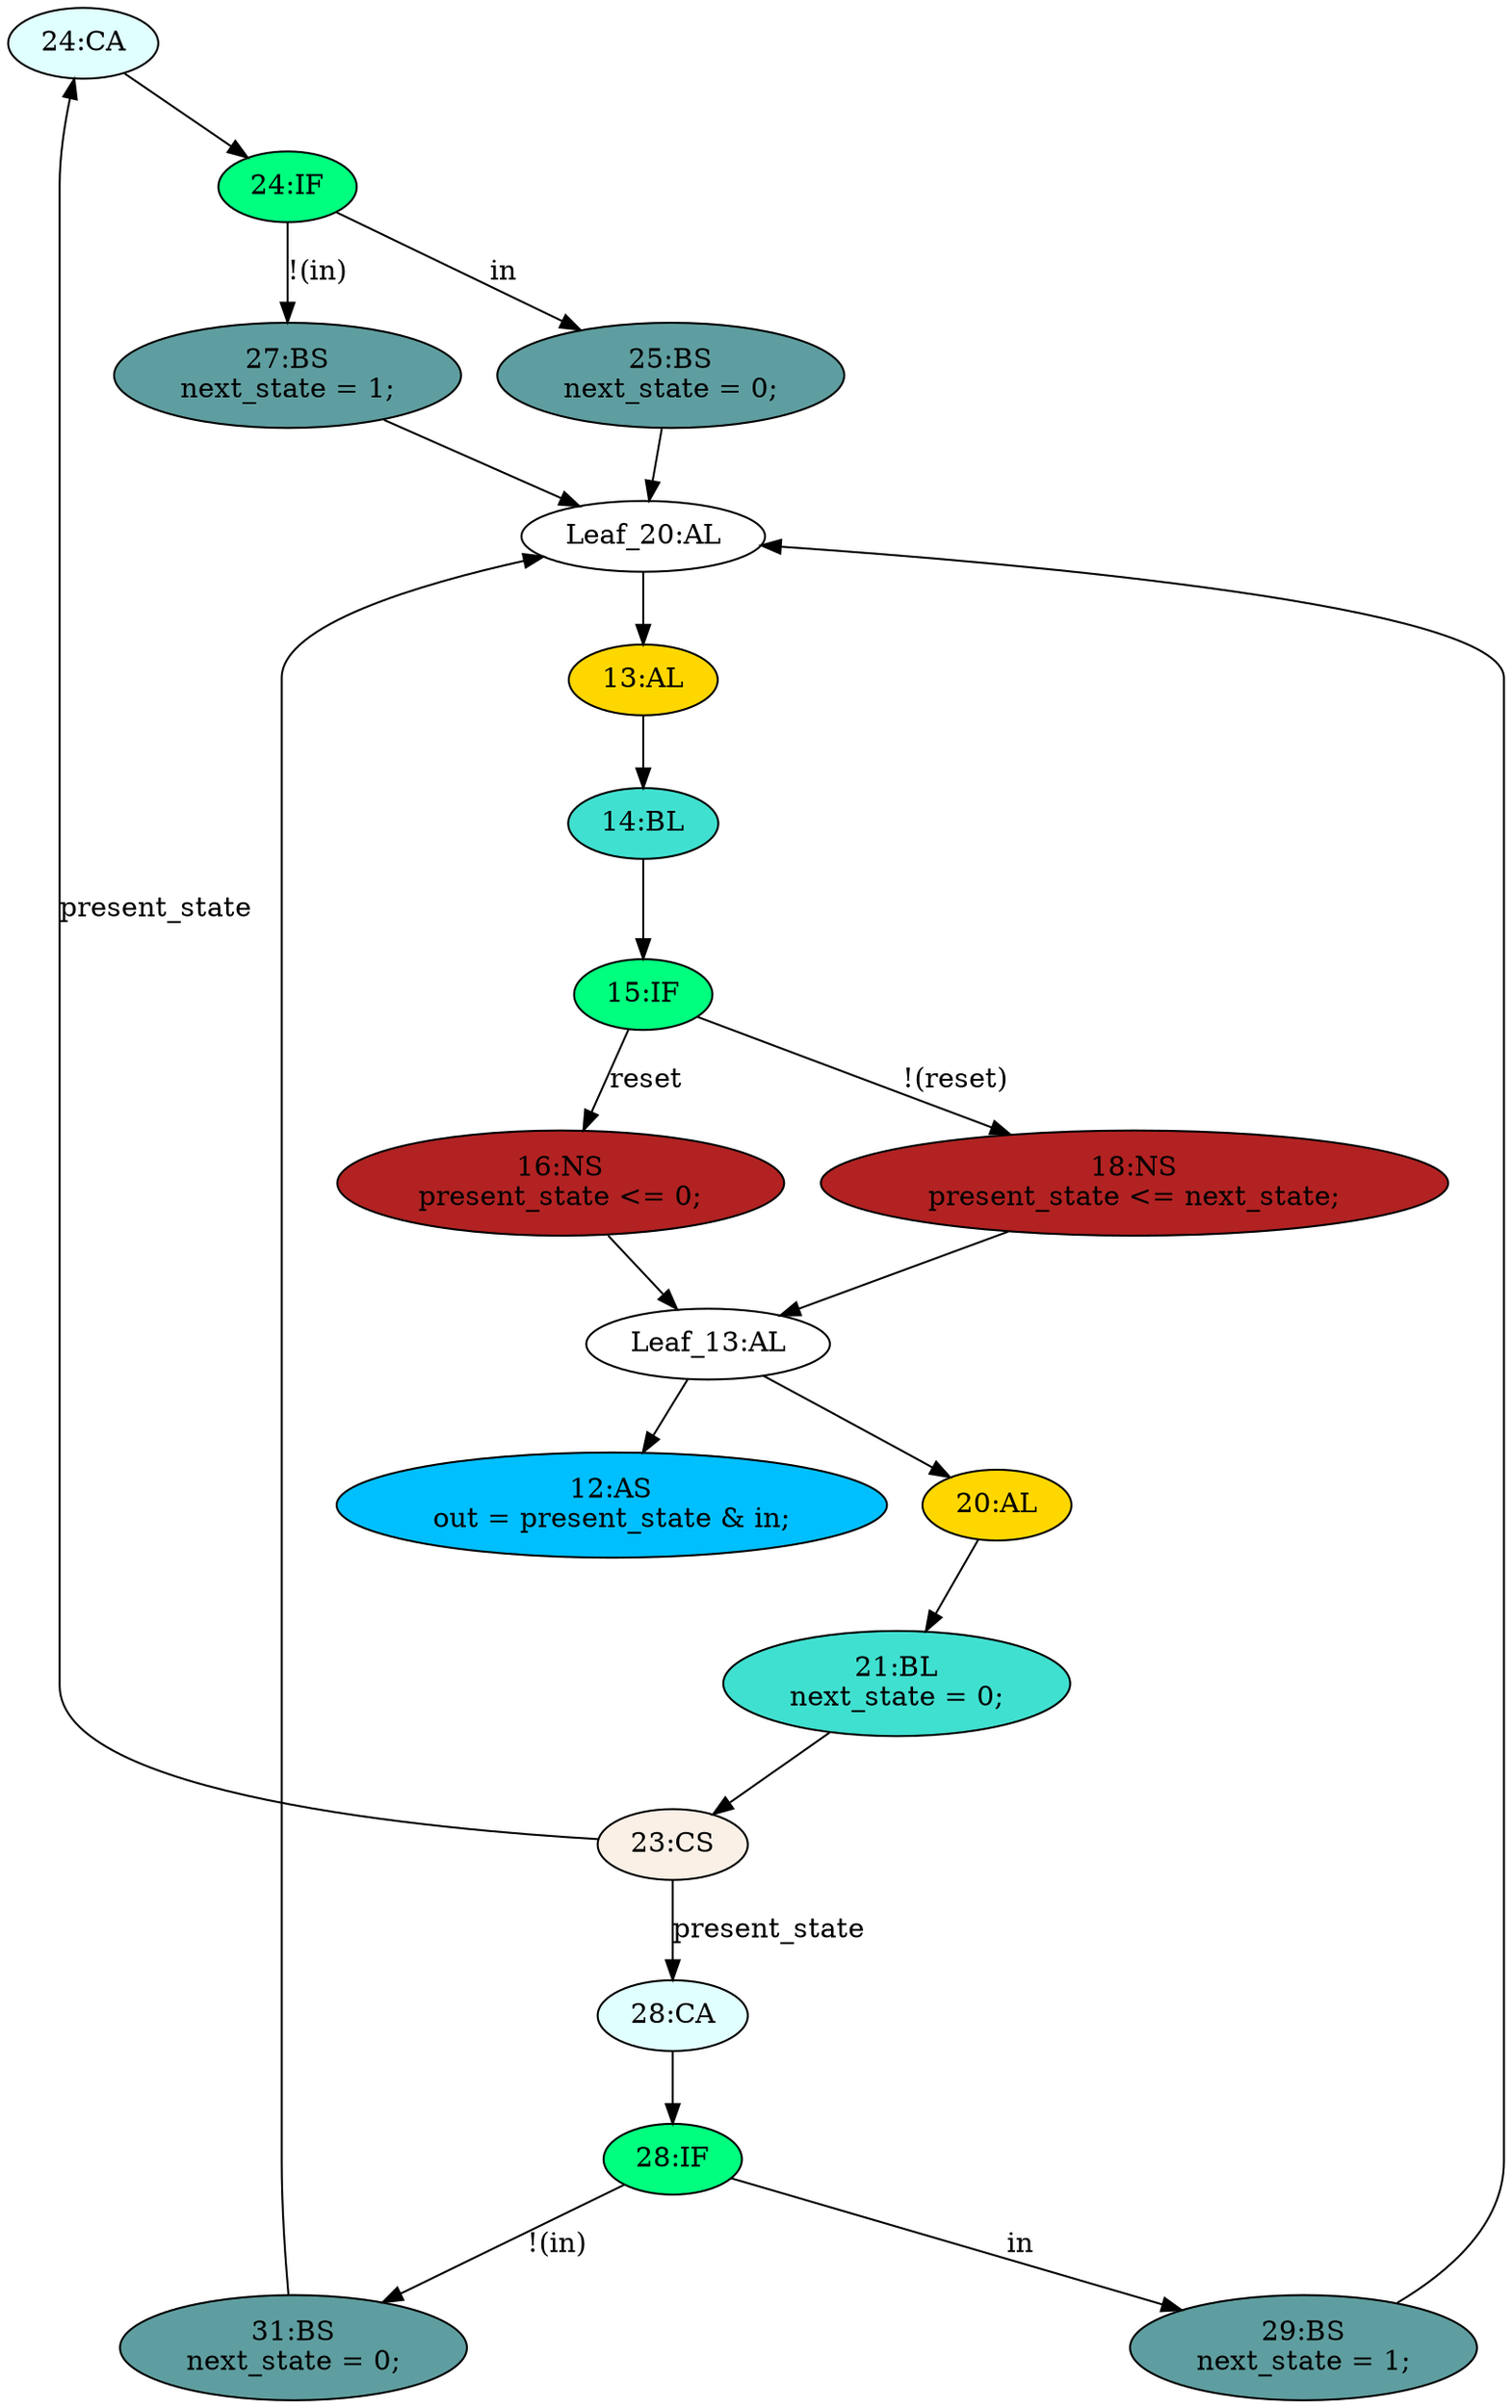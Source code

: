 strict digraph "compose( ,  )" {
	node [label="\N"];
	"24:CA"	[ast="<pyverilog.vparser.ast.Case object at 0x7fa5c30a7290>",
		fillcolor=lightcyan,
		label="24:CA",
		statements="[]",
		style=filled,
		typ=Case];
	"24:IF"	[ast="<pyverilog.vparser.ast.IfStatement object at 0x7fa5c312a390>",
		fillcolor=springgreen,
		label="24:IF",
		statements="[]",
		style=filled,
		typ=IfStatement];
	"24:CA" -> "24:IF"	[cond="[]",
		lineno=None];
	"20:AL"	[ast="<pyverilog.vparser.ast.Always object at 0x7fa5c49a8ad0>",
		clk_sens=False,
		fillcolor=gold,
		label="20:AL",
		sens="['present_state', 'in']",
		statements="[]",
		style=filled,
		typ=Always,
		use_var="['present_state', 'in']"];
	"21:BL"	[ast="<pyverilog.vparser.ast.Block object at 0x7fa5c30a7150>",
		fillcolor=turquoise,
		label="21:BL
next_state = 0;",
		statements="[<pyverilog.vparser.ast.BlockingSubstitution object at 0x7fa5c30a7950>]",
		style=filled,
		typ=Block];
	"20:AL" -> "21:BL"	[cond="[]",
		lineno=None];
	"14:BL"	[ast="<pyverilog.vparser.ast.Block object at 0x7fa5c30a4ed0>",
		fillcolor=turquoise,
		label="14:BL",
		statements="[]",
		style=filled,
		typ=Block];
	"15:IF"	[ast="<pyverilog.vparser.ast.IfStatement object at 0x7fa5c30b2450>",
		fillcolor=springgreen,
		label="15:IF",
		statements="[]",
		style=filled,
		typ=IfStatement];
	"14:BL" -> "15:IF"	[cond="[]",
		lineno=None];
	"16:NS"	[ast="<pyverilog.vparser.ast.NonblockingSubstitution object at 0x7fa5c304e4d0>",
		fillcolor=firebrick,
		label="16:NS
present_state <= 0;",
		statements="[<pyverilog.vparser.ast.NonblockingSubstitution object at 0x7fa5c304e4d0>]",
		style=filled,
		typ=NonblockingSubstitution];
	"Leaf_13:AL"	[def_var="['present_state']",
		label="Leaf_13:AL"];
	"16:NS" -> "Leaf_13:AL"	[cond="[]",
		lineno=None];
	"28:IF"	[ast="<pyverilog.vparser.ast.IfStatement object at 0x7fa5c2d18cd0>",
		fillcolor=springgreen,
		label="28:IF",
		statements="[]",
		style=filled,
		typ=IfStatement];
	"31:BS"	[ast="<pyverilog.vparser.ast.BlockingSubstitution object at 0x7fa5c2d18810>",
		fillcolor=cadetblue,
		label="31:BS
next_state = 0;",
		statements="[<pyverilog.vparser.ast.BlockingSubstitution object at 0x7fa5c2d18810>]",
		style=filled,
		typ=BlockingSubstitution];
	"28:IF" -> "31:BS"	[cond="['in']",
		label="!(in)",
		lineno=28];
	"29:BS"	[ast="<pyverilog.vparser.ast.BlockingSubstitution object at 0x7fa5c2d18d10>",
		fillcolor=cadetblue,
		label="29:BS
next_state = 1;",
		statements="[<pyverilog.vparser.ast.BlockingSubstitution object at 0x7fa5c2d18d10>]",
		style=filled,
		typ=BlockingSubstitution];
	"28:IF" -> "29:BS"	[cond="['in']",
		label=in,
		lineno=28];
	"27:BS"	[ast="<pyverilog.vparser.ast.BlockingSubstitution object at 0x7fa5c312ad90>",
		fillcolor=cadetblue,
		label="27:BS
next_state = 1;",
		statements="[<pyverilog.vparser.ast.BlockingSubstitution object at 0x7fa5c312ad90>]",
		style=filled,
		typ=BlockingSubstitution];
	"Leaf_20:AL"	[def_var="['next_state']",
		label="Leaf_20:AL"];
	"27:BS" -> "Leaf_20:AL"	[cond="[]",
		lineno=None];
	"Leaf_13:AL" -> "20:AL";
	"12:AS"	[ast="<pyverilog.vparser.ast.Assign object at 0x7fa5c3056bd0>",
		def_var="['out']",
		fillcolor=deepskyblue,
		label="12:AS
out = present_state & in;",
		statements="[]",
		style=filled,
		typ=Assign,
		use_var="['present_state', 'in']"];
	"Leaf_13:AL" -> "12:AS";
	"24:IF" -> "27:BS"	[cond="['in']",
		label="!(in)",
		lineno=24];
	"25:BS"	[ast="<pyverilog.vparser.ast.BlockingSubstitution object at 0x7fa5c312a1d0>",
		fillcolor=cadetblue,
		label="25:BS
next_state = 0;",
		statements="[<pyverilog.vparser.ast.BlockingSubstitution object at 0x7fa5c312a1d0>]",
		style=filled,
		typ=BlockingSubstitution];
	"24:IF" -> "25:BS"	[cond="['in']",
		label=in,
		lineno=24];
	"23:CS"	[ast="<pyverilog.vparser.ast.CaseStatement object at 0x7fa5c6b25190>",
		fillcolor=linen,
		label="23:CS",
		statements="[]",
		style=filled,
		typ=CaseStatement];
	"21:BL" -> "23:CS"	[cond="[]",
		lineno=None];
	"31:BS" -> "Leaf_20:AL"	[cond="[]",
		lineno=None];
	"23:CS" -> "24:CA"	[cond="['present_state']",
		label=present_state,
		lineno=23];
	"28:CA"	[ast="<pyverilog.vparser.ast.Case object at 0x7fa5c30c6510>",
		fillcolor=lightcyan,
		label="28:CA",
		statements="[]",
		style=filled,
		typ=Case];
	"23:CS" -> "28:CA"	[cond="['present_state']",
		label=present_state,
		lineno=23];
	"29:BS" -> "Leaf_20:AL"	[cond="[]",
		lineno=None];
	"13:AL"	[ast="<pyverilog.vparser.ast.Always object at 0x7fa5c30a4890>",
		clk_sens=True,
		fillcolor=gold,
		label="13:AL",
		sens="['clk', 'reset']",
		statements="[]",
		style=filled,
		typ=Always,
		use_var="['reset', 'next_state']"];
	"13:AL" -> "14:BL"	[cond="[]",
		lineno=None];
	"25:BS" -> "Leaf_20:AL"	[cond="[]",
		lineno=None];
	"18:NS"	[ast="<pyverilog.vparser.ast.NonblockingSubstitution object at 0x7fa5c30b2050>",
		fillcolor=firebrick,
		label="18:NS
present_state <= next_state;",
		statements="[<pyverilog.vparser.ast.NonblockingSubstitution object at 0x7fa5c30b2050>]",
		style=filled,
		typ=NonblockingSubstitution];
	"18:NS" -> "Leaf_13:AL"	[cond="[]",
		lineno=None];
	"15:IF" -> "16:NS"	[cond="['reset']",
		label=reset,
		lineno=15];
	"15:IF" -> "18:NS"	[cond="['reset']",
		label="!(reset)",
		lineno=15];
	"Leaf_20:AL" -> "13:AL";
	"28:CA" -> "28:IF"	[cond="[]",
		lineno=None];
}
